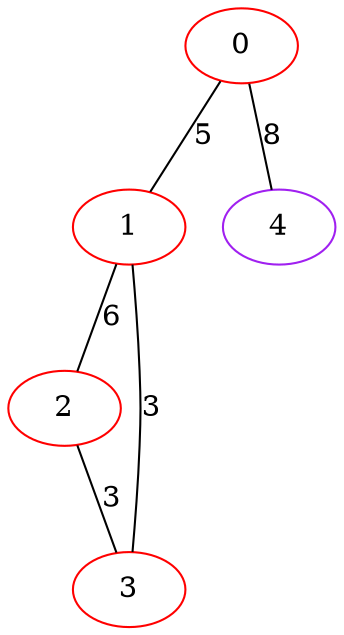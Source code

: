 graph "" {
0 [color=red, weight=1];
1 [color=red, weight=1];
2 [color=red, weight=1];
3 [color=red, weight=1];
4 [color=purple, weight=4];
0 -- 1  [key=0, label=5];
0 -- 4  [key=0, label=8];
1 -- 2  [key=0, label=6];
1 -- 3  [key=0, label=3];
2 -- 3  [key=0, label=3];
}
